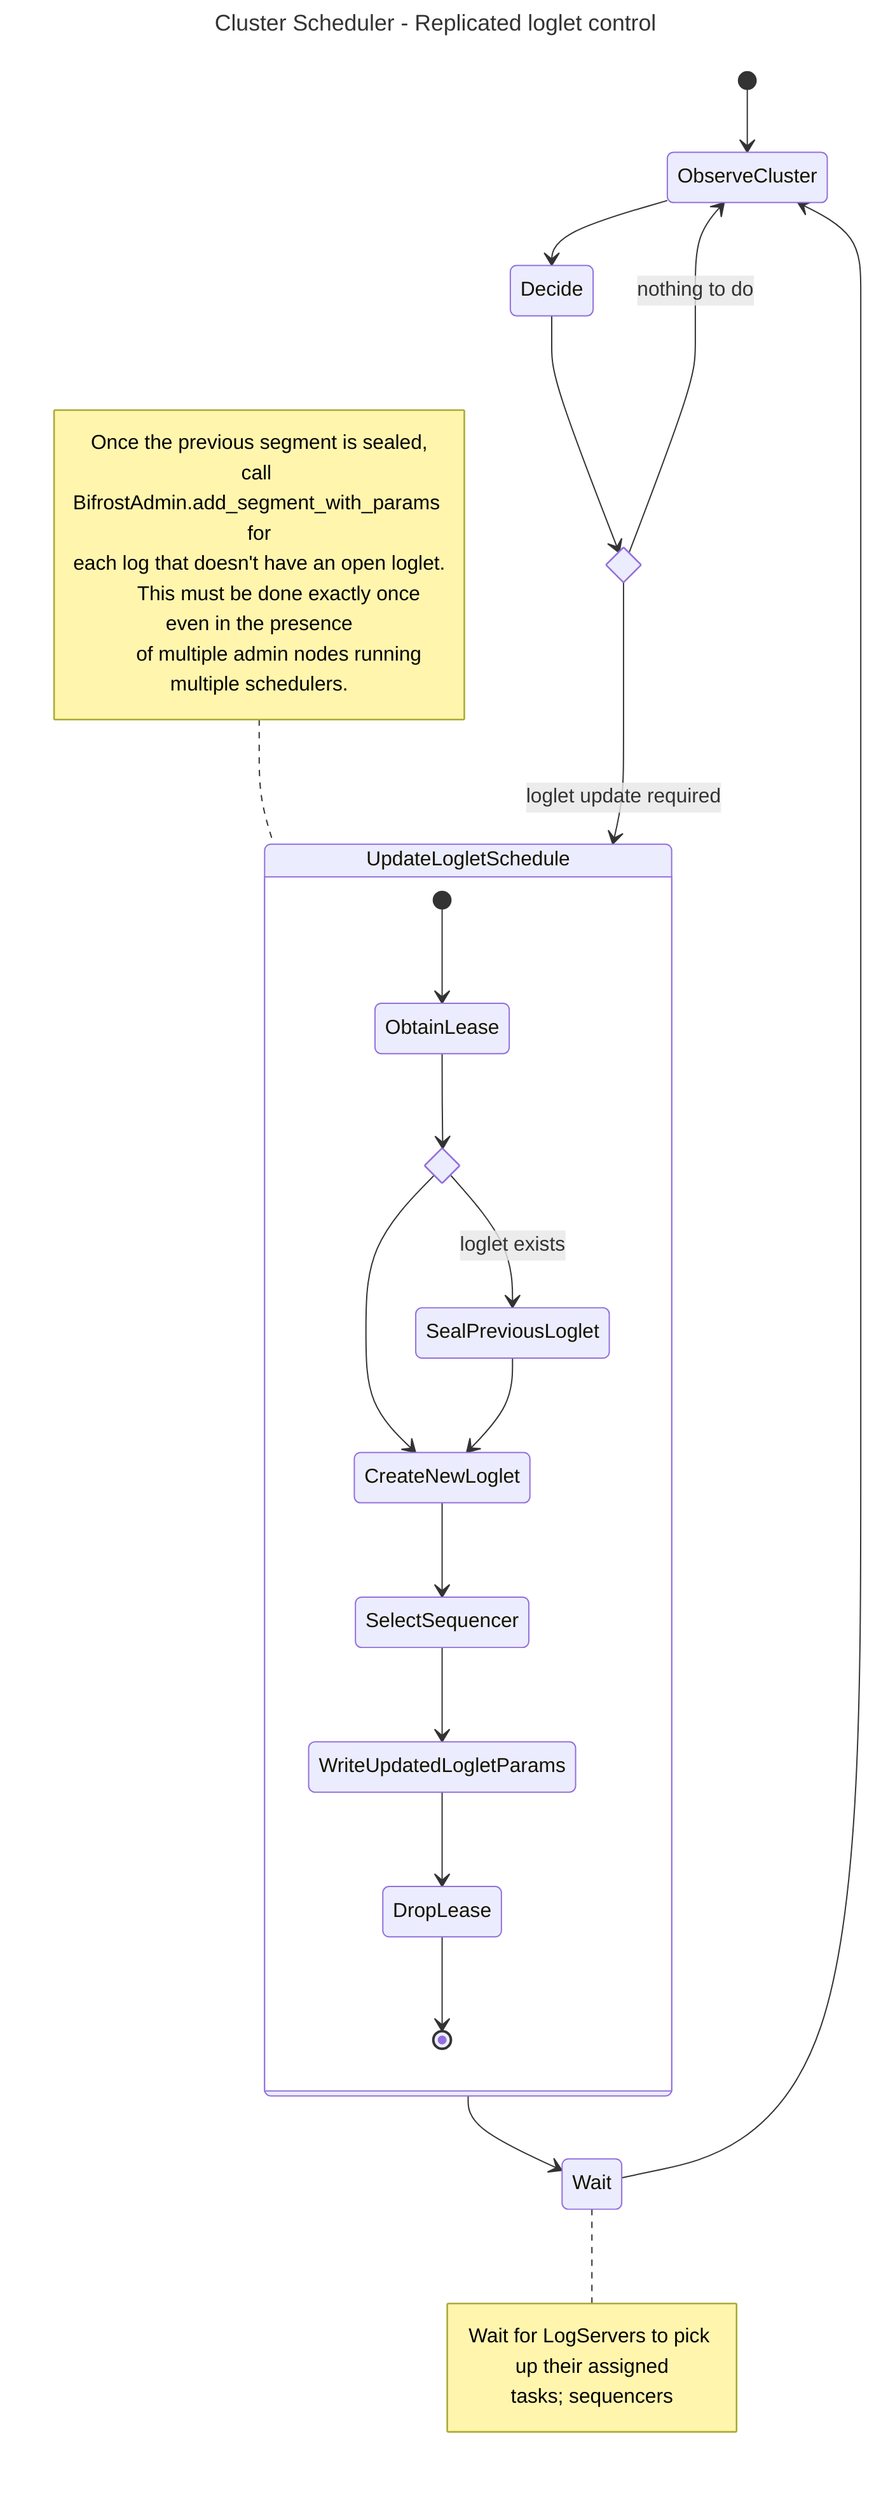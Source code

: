 ---
title: Cluster Scheduler - Replicated loglet control
---
stateDiagram-v2

    [*] --> ObserveCluster

    state UpdateLogletSchedule {
        [*] --> ObtainLease
        state bootstrap_or_seal <<choice>>
        ObtainLease --> bootstrap_or_seal
        bootstrap_or_seal --> SealPreviousLoglet: loglet exists
        bootstrap_or_seal --> CreateNewLoglet
        SealPreviousLoglet --> CreateNewLoglet
        CreateNewLoglet --> SelectSequencer
        SelectSequencer --> WriteUpdatedLogletParams
        WriteUpdatedLogletParams --> DropLease
        DropLease --> [*]
    }

    note left of UpdateLogletSchedule
        Once the previous segment is sealed,
        call BifrostAdmin.add_segment_with_params for
        each log that doesn't have an open loglet.

        This must be done exactly once even in the presence
        of multiple admin nodes running multiple schedulers.
    end note

    UpdateLogletSchedule --> Wait

    Wait --> ObserveCluster

    note right of Wait
        Wait for LogServers to pick up their assigned
        tasks; sequencers
    end note

    ObserveCluster --> Decide

    state some_updates <<choice>>
    Decide --> some_updates
    some_updates --> UpdateLogletSchedule: loglet update required
    some_updates --> ObserveCluster: nothing to do